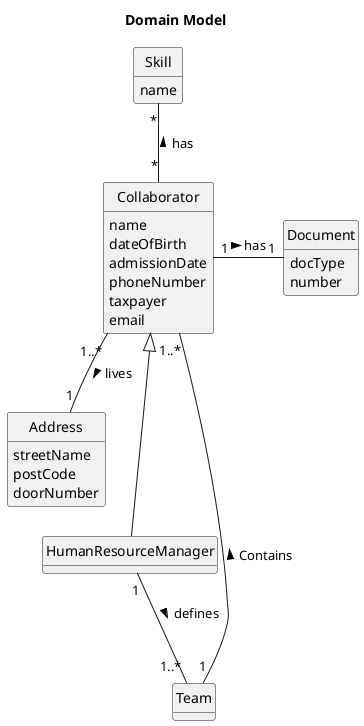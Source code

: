@startuml
skinparam monochrome true
skinparam packageStyle rectangle
skinparam shadowing false
skinparam classAttributeIconSize 0
hide circle
hide methods

title Domain Model

class Collaborator {
    name
    dateOfBirth
    admissionDate
    phoneNumber
    taxpayer
    email
}

class Document{
    docType
    number
}

class Address {
    streetName
    postCode
    doorNumber
}

class HumanResourceManager {
}

class Team{
}

class Skill{
    name
}

Collaborator "1" - "1" Document : has >

Collaborator "1..*" -- "1" Address : lives >


Collaborator  <|--  HumanResourceManager

HumanResourceManager "1" -- "1..*" Team : defines >

Collaborator "1..*" ---- "1" Team : Contains <

Skill "*" -- "*" Collaborator : has <

@enduml